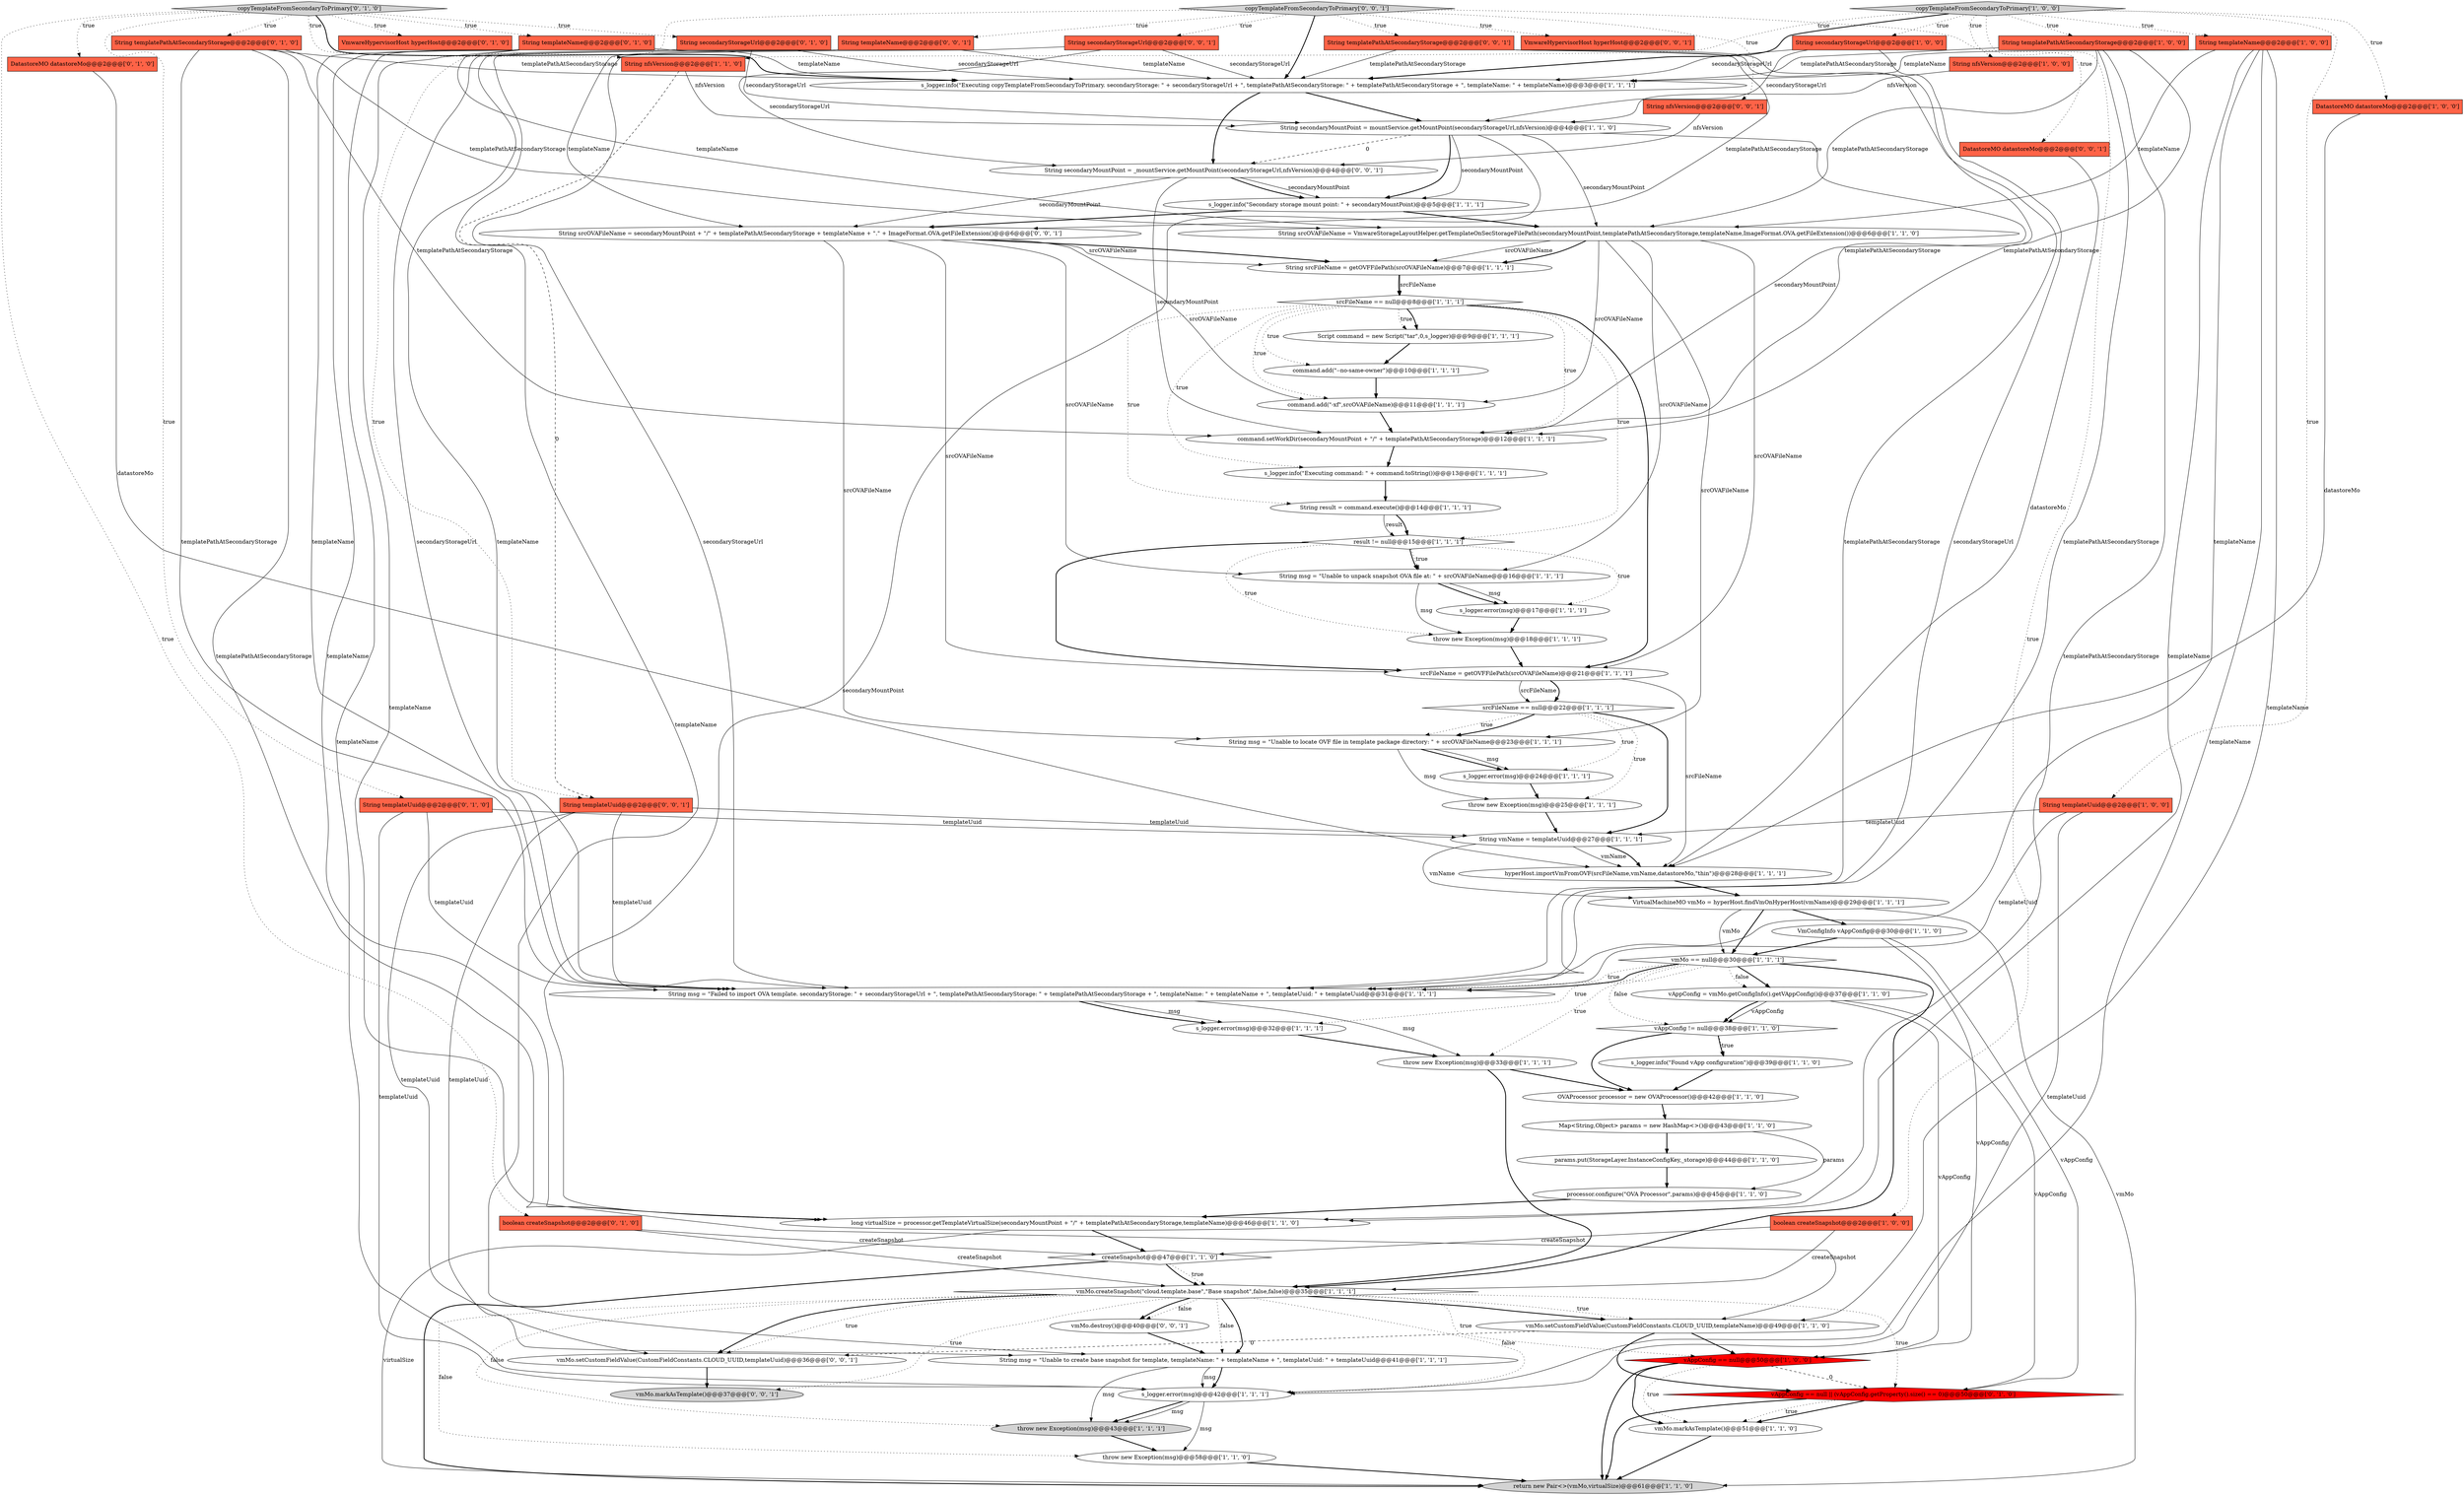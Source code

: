 digraph {
25 [style = filled, label = "String srcOVAFileName = VmwareStorageLayoutHelper.getTemplateOnSecStorageFilePath(secondaryMountPoint,templatePathAtSecondaryStorage,templateName,ImageFormat.OVA.getFileExtension())@@@6@@@['1', '1', '0']", fillcolor = white, shape = ellipse image = "AAA0AAABBB1BBB"];
64 [style = filled, label = "vAppConfig == null || (vAppConfig.getProperty().size() == 0)@@@50@@@['0', '1', '0']", fillcolor = red, shape = diamond image = "AAA1AAABBB2BBB"];
17 [style = filled, label = "String msg = \"Unable to locate OVF file in template package directory: \" + srcOVAFileName@@@23@@@['1', '1', '1']", fillcolor = white, shape = ellipse image = "AAA0AAABBB1BBB"];
14 [style = filled, label = "processor.configure(\"OVA Processor\",params)@@@45@@@['1', '1', '0']", fillcolor = white, shape = ellipse image = "AAA0AAABBB1BBB"];
26 [style = filled, label = "long virtualSize = processor.getTemplateVirtualSize(secondaryMountPoint + \"/\" + templatePathAtSecondaryStorage,templateName)@@@46@@@['1', '1', '0']", fillcolor = white, shape = ellipse image = "AAA0AAABBB1BBB"];
32 [style = filled, label = "String nfsVersion@@@2@@@['1', '0', '0']", fillcolor = tomato, shape = box image = "AAA0AAABBB1BBB"];
11 [style = filled, label = "DatastoreMO datastoreMo@@@2@@@['1', '0', '0']", fillcolor = tomato, shape = box image = "AAA0AAABBB1BBB"];
8 [style = filled, label = "OVAProcessor processor = new OVAProcessor()@@@42@@@['1', '1', '0']", fillcolor = white, shape = ellipse image = "AAA0AAABBB1BBB"];
29 [style = filled, label = "srcFileName = getOVFFilePath(srcOVAFileName)@@@21@@@['1', '1', '1']", fillcolor = white, shape = ellipse image = "AAA0AAABBB1BBB"];
38 [style = filled, label = "String result = command.execute()@@@14@@@['1', '1', '1']", fillcolor = white, shape = ellipse image = "AAA0AAABBB1BBB"];
65 [style = filled, label = "copyTemplateFromSecondaryToPrimary['0', '0', '1']", fillcolor = lightgray, shape = diamond image = "AAA0AAABBB3BBB"];
24 [style = filled, label = "boolean createSnapshot@@@2@@@['1', '0', '0']", fillcolor = tomato, shape = box image = "AAA0AAABBB1BBB"];
61 [style = filled, label = "VmwareHypervisorHost hyperHost@@@2@@@['0', '1', '0']", fillcolor = tomato, shape = box image = "AAA0AAABBB2BBB"];
20 [style = filled, label = "srcFileName == null@@@22@@@['1', '1', '1']", fillcolor = white, shape = diamond image = "AAA0AAABBB1BBB"];
23 [style = filled, label = "String msg = \"Failed to import OVA template. secondaryStorage: \" + secondaryStorageUrl + \", templatePathAtSecondaryStorage: \" + templatePathAtSecondaryStorage + \", templateName: \" + templateName + \", templateUuid: \" + templateUuid@@@31@@@['1', '1', '1']", fillcolor = white, shape = ellipse image = "AAA0AAABBB1BBB"];
50 [style = filled, label = "String srcFileName = getOVFFilePath(srcOVAFileName)@@@7@@@['1', '1', '1']", fillcolor = white, shape = ellipse image = "AAA0AAABBB1BBB"];
57 [style = filled, label = "String templateUuid@@@2@@@['0', '1', '0']", fillcolor = tomato, shape = box image = "AAA0AAABBB2BBB"];
48 [style = filled, label = "vAppConfig = vmMo.getConfigInfo().getVAppConfig()@@@37@@@['1', '1', '0']", fillcolor = white, shape = ellipse image = "AAA0AAABBB1BBB"];
56 [style = filled, label = "DatastoreMO datastoreMo@@@2@@@['0', '1', '0']", fillcolor = tomato, shape = box image = "AAA0AAABBB2BBB"];
35 [style = filled, label = "return new Pair<>(vmMo,virtualSize)@@@61@@@['1', '1', '0']", fillcolor = lightgray, shape = ellipse image = "AAA0AAABBB1BBB"];
1 [style = filled, label = "Map<String,Object> params = new HashMap<>()@@@43@@@['1', '1', '0']", fillcolor = white, shape = ellipse image = "AAA0AAABBB1BBB"];
62 [style = filled, label = "String templateName@@@2@@@['0', '1', '0']", fillcolor = tomato, shape = box image = "AAA0AAABBB2BBB"];
74 [style = filled, label = "String templateName@@@2@@@['0', '0', '1']", fillcolor = tomato, shape = box image = "AAA0AAABBB3BBB"];
36 [style = filled, label = "Script command = new Script(\"tar\",0,s_logger)@@@9@@@['1', '1', '1']", fillcolor = white, shape = ellipse image = "AAA0AAABBB1BBB"];
37 [style = filled, label = "String templatePathAtSecondaryStorage@@@2@@@['1', '0', '0']", fillcolor = tomato, shape = box image = "AAA0AAABBB1BBB"];
60 [style = filled, label = "String secondaryStorageUrl@@@2@@@['0', '1', '0']", fillcolor = tomato, shape = box image = "AAA0AAABBB2BBB"];
16 [style = filled, label = "s_logger.error(msg)@@@24@@@['1', '1', '1']", fillcolor = white, shape = ellipse image = "AAA0AAABBB1BBB"];
72 [style = filled, label = "String nfsVersion@@@2@@@['0', '0', '1']", fillcolor = tomato, shape = box image = "AAA0AAABBB3BBB"];
15 [style = filled, label = "String templateUuid@@@2@@@['1', '0', '0']", fillcolor = tomato, shape = box image = "AAA0AAABBB1BBB"];
46 [style = filled, label = "throw new Exception(msg)@@@58@@@['1', '1', '0']", fillcolor = white, shape = ellipse image = "AAA0AAABBB1BBB"];
68 [style = filled, label = "DatastoreMO datastoreMo@@@2@@@['0', '0', '1']", fillcolor = tomato, shape = box image = "AAA0AAABBB3BBB"];
39 [style = filled, label = "String nfsVersion@@@2@@@['1', '1', '0']", fillcolor = tomato, shape = box image = "AAA0AAABBB1BBB"];
45 [style = filled, label = "String vmName = templateUuid@@@27@@@['1', '1', '1']", fillcolor = white, shape = ellipse image = "AAA0AAABBB1BBB"];
34 [style = filled, label = "VirtualMachineMO vmMo = hyperHost.findVmOnHyperHost(vmName)@@@29@@@['1', '1', '1']", fillcolor = white, shape = ellipse image = "AAA0AAABBB1BBB"];
59 [style = filled, label = "String templatePathAtSecondaryStorage@@@2@@@['0', '1', '0']", fillcolor = tomato, shape = box image = "AAA0AAABBB2BBB"];
77 [style = filled, label = "String secondaryMountPoint = _mountService.getMountPoint(secondaryStorageUrl,nfsVersion)@@@4@@@['0', '0', '1']", fillcolor = white, shape = ellipse image = "AAA0AAABBB3BBB"];
6 [style = filled, label = "s_logger.error(msg)@@@32@@@['1', '1', '1']", fillcolor = white, shape = ellipse image = "AAA0AAABBB1BBB"];
70 [style = filled, label = "vmMo.markAsTemplate()@@@37@@@['0', '0', '1']", fillcolor = lightgray, shape = ellipse image = "AAA0AAABBB3BBB"];
67 [style = filled, label = "String secondaryStorageUrl@@@2@@@['0', '0', '1']", fillcolor = tomato, shape = box image = "AAA0AAABBB3BBB"];
21 [style = filled, label = "String secondaryStorageUrl@@@2@@@['1', '0', '0']", fillcolor = tomato, shape = box image = "AAA0AAABBB1BBB"];
52 [style = filled, label = "hyperHost.importVmFromOVF(srcFileName,vmName,datastoreMo,\"thin\")@@@28@@@['1', '1', '1']", fillcolor = white, shape = ellipse image = "AAA0AAABBB1BBB"];
63 [style = filled, label = "boolean createSnapshot@@@2@@@['0', '1', '0']", fillcolor = tomato, shape = box image = "AAA0AAABBB2BBB"];
3 [style = filled, label = "s_logger.error(msg)@@@42@@@['1', '1', '1']", fillcolor = white, shape = ellipse image = "AAA0AAABBB1BBB"];
5 [style = filled, label = "command.add(\"--no-same-owner\")@@@10@@@['1', '1', '1']", fillcolor = white, shape = ellipse image = "AAA0AAABBB1BBB"];
71 [style = filled, label = "VmwareHypervisorHost hyperHost@@@2@@@['0', '0', '1']", fillcolor = tomato, shape = box image = "AAA0AAABBB3BBB"];
47 [style = filled, label = "s_logger.info(\"Executing copyTemplateFromSecondaryToPrimary. secondaryStorage: \" + secondaryStorageUrl + \", templatePathAtSecondaryStorage: \" + templatePathAtSecondaryStorage + \", templateName: \" + templateName)@@@3@@@['1', '1', '1']", fillcolor = white, shape = ellipse image = "AAA0AAABBB1BBB"];
69 [style = filled, label = "vmMo.destroy()@@@40@@@['0', '0', '1']", fillcolor = white, shape = ellipse image = "AAA0AAABBB3BBB"];
2 [style = filled, label = "String msg = \"Unable to create base snapshot for template, templateName: \" + templateName + \", templateUuid: \" + templateUuid@@@41@@@['1', '1', '1']", fillcolor = white, shape = ellipse image = "AAA0AAABBB1BBB"];
9 [style = filled, label = "vmMo.markAsTemplate()@@@51@@@['1', '1', '0']", fillcolor = white, shape = ellipse image = "AAA0AAABBB1BBB"];
0 [style = filled, label = "String templateName@@@2@@@['1', '0', '0']", fillcolor = tomato, shape = box image = "AAA0AAABBB1BBB"];
10 [style = filled, label = "s_logger.info(\"Secondary storage mount point: \" + secondaryMountPoint)@@@5@@@['1', '1', '1']", fillcolor = white, shape = ellipse image = "AAA0AAABBB1BBB"];
28 [style = filled, label = "vmMo.setCustomFieldValue(CustomFieldConstants.CLOUD_UUID,templateName)@@@49@@@['1', '1', '0']", fillcolor = white, shape = ellipse image = "AAA0AAABBB1BBB"];
33 [style = filled, label = "String secondaryMountPoint = mountService.getMountPoint(secondaryStorageUrl,nfsVersion)@@@4@@@['1', '1', '0']", fillcolor = white, shape = ellipse image = "AAA0AAABBB1BBB"];
43 [style = filled, label = "vmMo.createSnapshot(\"cloud.template.base\",\"Base snapshot\",false,false)@@@35@@@['1', '1', '1']", fillcolor = white, shape = diamond image = "AAA0AAABBB1BBB"];
49 [style = filled, label = "copyTemplateFromSecondaryToPrimary['1', '0', '0']", fillcolor = lightgray, shape = diamond image = "AAA0AAABBB1BBB"];
53 [style = filled, label = "srcFileName == null@@@8@@@['1', '1', '1']", fillcolor = white, shape = diamond image = "AAA0AAABBB1BBB"];
58 [style = filled, label = "copyTemplateFromSecondaryToPrimary['0', '1', '0']", fillcolor = lightgray, shape = diamond image = "AAA0AAABBB2BBB"];
66 [style = filled, label = "vmMo.setCustomFieldValue(CustomFieldConstants.CLOUD_UUID,templateUuid)@@@36@@@['0', '0', '1']", fillcolor = white, shape = ellipse image = "AAA0AAABBB3BBB"];
75 [style = filled, label = "String srcOVAFileName = secondaryMountPoint + \"/\" + templatePathAtSecondaryStorage + templateName + \".\" + ImageFormat.OVA.getFileExtension()@@@6@@@['0', '0', '1']", fillcolor = white, shape = ellipse image = "AAA0AAABBB3BBB"];
12 [style = filled, label = "createSnapshot@@@47@@@['1', '1', '0']", fillcolor = white, shape = diamond image = "AAA0AAABBB1BBB"];
42 [style = filled, label = "throw new Exception(msg)@@@43@@@['1', '1', '1']", fillcolor = lightgray, shape = ellipse image = "AAA0AAABBB1BBB"];
55 [style = filled, label = "VmConfigInfo vAppConfig@@@30@@@['1', '1', '0']", fillcolor = white, shape = ellipse image = "AAA0AAABBB1BBB"];
22 [style = filled, label = "s_logger.error(msg)@@@17@@@['1', '1', '1']", fillcolor = white, shape = ellipse image = "AAA0AAABBB1BBB"];
30 [style = filled, label = "String msg = \"Unable to unpack snapshot OVA file at: \" + srcOVAFileName@@@16@@@['1', '1', '1']", fillcolor = white, shape = ellipse image = "AAA0AAABBB1BBB"];
18 [style = filled, label = "s_logger.info(\"Found vApp configuration\")@@@39@@@['1', '1', '0']", fillcolor = white, shape = ellipse image = "AAA0AAABBB1BBB"];
27 [style = filled, label = "params.put(StorageLayer.InstanceConfigKey,_storage)@@@44@@@['1', '1', '0']", fillcolor = white, shape = ellipse image = "AAA0AAABBB1BBB"];
73 [style = filled, label = "String templatePathAtSecondaryStorage@@@2@@@['0', '0', '1']", fillcolor = tomato, shape = box image = "AAA0AAABBB3BBB"];
44 [style = filled, label = "s_logger.info(\"Executing command: \" + command.toString())@@@13@@@['1', '1', '1']", fillcolor = white, shape = ellipse image = "AAA0AAABBB1BBB"];
54 [style = filled, label = "command.add(\"-xf\",srcOVAFileName)@@@11@@@['1', '1', '1']", fillcolor = white, shape = ellipse image = "AAA0AAABBB1BBB"];
4 [style = filled, label = "vAppConfig == null@@@50@@@['1', '0', '0']", fillcolor = red, shape = diamond image = "AAA1AAABBB1BBB"];
31 [style = filled, label = "vAppConfig != null@@@38@@@['1', '1', '0']", fillcolor = white, shape = diamond image = "AAA0AAABBB1BBB"];
41 [style = filled, label = "throw new Exception(msg)@@@25@@@['1', '1', '1']", fillcolor = white, shape = ellipse image = "AAA0AAABBB1BBB"];
51 [style = filled, label = "throw new Exception(msg)@@@33@@@['1', '1', '1']", fillcolor = white, shape = ellipse image = "AAA0AAABBB1BBB"];
13 [style = filled, label = "vmMo == null@@@30@@@['1', '1', '1']", fillcolor = white, shape = diamond image = "AAA0AAABBB1BBB"];
19 [style = filled, label = "result != null@@@15@@@['1', '1', '1']", fillcolor = white, shape = diamond image = "AAA0AAABBB1BBB"];
76 [style = filled, label = "String templateUuid@@@2@@@['0', '0', '1']", fillcolor = tomato, shape = box image = "AAA0AAABBB3BBB"];
40 [style = filled, label = "command.setWorkDir(secondaryMountPoint + \"/\" + templatePathAtSecondaryStorage)@@@12@@@['1', '1', '1']", fillcolor = white, shape = ellipse image = "AAA0AAABBB1BBB"];
7 [style = filled, label = "throw new Exception(msg)@@@18@@@['1', '1', '1']", fillcolor = white, shape = ellipse image = "AAA0AAABBB1BBB"];
33->26 [style = solid, label="secondaryMountPoint"];
34->13 [style = solid, label="vmMo"];
59->23 [style = solid, label="templatePathAtSecondaryStorage"];
76->66 [style = solid, label="templateUuid"];
65->47 [style = bold, label=""];
57->23 [style = solid, label="templateUuid"];
43->64 [style = dotted, label="true"];
13->51 [style = dotted, label="true"];
62->47 [style = solid, label="templateName"];
28->66 [style = dashed, label="0"];
75->17 [style = solid, label="srcOVAFileName"];
1->27 [style = bold, label=""];
49->39 [style = dotted, label="true"];
73->75 [style = solid, label="templatePathAtSecondaryStorage"];
20->41 [style = dotted, label="true"];
74->47 [style = solid, label="templateName"];
55->13 [style = bold, label=""];
43->66 [style = dotted, label="true"];
58->62 [style = dotted, label="true"];
65->76 [style = dotted, label="true"];
75->50 [style = solid, label="srcOVAFileName"];
58->63 [style = dotted, label="true"];
0->28 [style = solid, label="templateName"];
77->40 [style = solid, label="secondaryMountPoint"];
47->33 [style = bold, label=""];
65->71 [style = dotted, label="true"];
9->35 [style = bold, label=""];
20->16 [style = dotted, label="true"];
53->36 [style = dotted, label="true"];
21->23 [style = solid, label="secondaryStorageUrl"];
16->41 [style = bold, label=""];
8->1 [style = bold, label=""];
33->77 [style = dashed, label="0"];
53->36 [style = bold, label=""];
26->12 [style = bold, label=""];
43->46 [style = dotted, label="false"];
24->43 [style = solid, label="createSnapshot"];
10->75 [style = bold, label=""];
73->47 [style = solid, label="templatePathAtSecondaryStorage"];
65->74 [style = dotted, label="true"];
48->4 [style = solid, label="vAppConfig"];
55->4 [style = solid, label="vAppConfig"];
45->34 [style = solid, label="vmName"];
43->69 [style = dotted, label="false"];
53->19 [style = dotted, label="true"];
41->45 [style = bold, label=""];
24->12 [style = solid, label="createSnapshot"];
13->31 [style = dotted, label="false"];
48->31 [style = solid, label="vAppConfig"];
20->45 [style = bold, label=""];
17->16 [style = bold, label=""];
17->41 [style = solid, label="msg"];
0->23 [style = solid, label="templateName"];
53->29 [style = bold, label=""];
15->3 [style = solid, label="templateUuid"];
76->23 [style = solid, label="templateUuid"];
7->29 [style = bold, label=""];
64->9 [style = bold, label=""];
13->6 [style = dotted, label="true"];
37->40 [style = solid, label="templatePathAtSecondaryStorage"];
34->35 [style = solid, label="vmMo"];
42->46 [style = bold, label=""];
67->47 [style = solid, label="secondaryStorageUrl"];
77->75 [style = solid, label="secondaryMountPoint"];
63->12 [style = solid, label="createSnapshot"];
49->15 [style = dotted, label="true"];
37->23 [style = solid, label="templatePathAtSecondaryStorage"];
17->16 [style = solid, label="msg"];
45->52 [style = solid, label="vmName"];
62->28 [style = solid, label="templateName"];
25->17 [style = solid, label="srcOVAFileName"];
74->23 [style = solid, label="templateName"];
39->33 [style = solid, label="nfsVersion"];
63->43 [style = solid, label="createSnapshot"];
23->6 [style = solid, label="msg"];
12->35 [style = bold, label=""];
58->60 [style = dotted, label="true"];
43->4 [style = dotted, label="true"];
22->7 [style = bold, label=""];
44->38 [style = bold, label=""];
13->23 [style = dotted, label="true"];
64->35 [style = bold, label=""];
59->26 [style = solid, label="templatePathAtSecondaryStorage"];
65->72 [style = dotted, label="true"];
29->20 [style = bold, label=""];
43->66 [style = bold, label=""];
0->47 [style = solid, label="templateName"];
77->10 [style = solid, label="secondaryMountPoint"];
10->25 [style = bold, label=""];
57->3 [style = solid, label="templateUuid"];
29->52 [style = solid, label="srcFileName"];
53->38 [style = dotted, label="true"];
13->43 [style = bold, label=""];
29->20 [style = solid, label="srcFileName"];
43->3 [style = dotted, label="false"];
67->23 [style = solid, label="secondaryStorageUrl"];
30->7 [style = solid, label="msg"];
38->19 [style = solid, label="result"];
68->52 [style = solid, label="datastoreMo"];
19->22 [style = dotted, label="true"];
43->28 [style = dotted, label="true"];
49->21 [style = dotted, label="true"];
65->67 [style = dotted, label="true"];
43->69 [style = bold, label=""];
43->42 [style = dotted, label="false"];
39->76 [style = dashed, label="0"];
48->64 [style = solid, label="vAppConfig"];
45->52 [style = bold, label=""];
26->35 [style = solid, label="virtualSize"];
60->47 [style = solid, label="secondaryStorageUrl"];
4->9 [style = bold, label=""];
54->40 [style = bold, label=""];
66->70 [style = bold, label=""];
43->2 [style = dotted, label="false"];
58->59 [style = dotted, label="true"];
27->14 [style = bold, label=""];
58->56 [style = dotted, label="true"];
20->17 [style = dotted, label="true"];
19->29 [style = bold, label=""];
37->47 [style = solid, label="templatePathAtSecondaryStorage"];
30->22 [style = solid, label="msg"];
2->3 [style = bold, label=""];
77->10 [style = bold, label=""];
6->51 [style = bold, label=""];
43->70 [style = dotted, label="true"];
12->43 [style = dotted, label="true"];
15->23 [style = solid, label="templateUuid"];
75->30 [style = solid, label="srcOVAFileName"];
13->48 [style = bold, label=""];
34->55 [style = bold, label=""];
43->2 [style = bold, label=""];
53->5 [style = dotted, label="true"];
58->39 [style = dotted, label="true"];
19->7 [style = dotted, label="true"];
69->2 [style = bold, label=""];
21->47 [style = solid, label="secondaryStorageUrl"];
19->30 [style = dotted, label="true"];
60->23 [style = solid, label="secondaryStorageUrl"];
31->18 [style = dotted, label="true"];
74->2 [style = solid, label="templateName"];
0->3 [style = solid, label="templateName"];
3->42 [style = bold, label=""];
47->77 [style = bold, label=""];
38->19 [style = bold, label=""];
33->25 [style = solid, label="secondaryMountPoint"];
48->31 [style = bold, label=""];
65->68 [style = dotted, label="true"];
56->52 [style = solid, label="datastoreMo"];
76->2 [style = solid, label="templateUuid"];
28->64 [style = bold, label=""];
59->25 [style = solid, label="templatePathAtSecondaryStorage"];
49->11 [style = dotted, label="true"];
50->53 [style = solid, label="srcFileName"];
33->40 [style = solid, label="secondaryMountPoint"];
2->3 [style = solid, label="msg"];
2->42 [style = solid, label="msg"];
53->40 [style = dotted, label="true"];
23->6 [style = bold, label=""];
53->44 [style = dotted, label="true"];
37->25 [style = solid, label="templatePathAtSecondaryStorage"];
46->35 [style = bold, label=""];
51->43 [style = bold, label=""];
36->5 [style = bold, label=""];
75->54 [style = solid, label="srcOVAFileName"];
18->8 [style = bold, label=""];
59->40 [style = solid, label="templatePathAtSecondaryStorage"];
62->25 [style = solid, label="templateName"];
12->43 [style = bold, label=""];
51->8 [style = bold, label=""];
67->77 [style = solid, label="secondaryStorageUrl"];
58->61 [style = dotted, label="true"];
73->23 [style = solid, label="templatePathAtSecondaryStorage"];
31->8 [style = bold, label=""];
49->37 [style = dotted, label="true"];
40->44 [style = bold, label=""];
13->48 [style = dotted, label="false"];
5->54 [style = bold, label=""];
4->35 [style = bold, label=""];
25->30 [style = solid, label="srcOVAFileName"];
33->10 [style = solid, label="secondaryMountPoint"];
3->46 [style = solid, label="msg"];
62->3 [style = solid, label="templateName"];
30->22 [style = bold, label=""];
20->17 [style = bold, label=""];
58->57 [style = dotted, label="true"];
3->42 [style = solid, label="msg"];
34->13 [style = bold, label=""];
75->50 [style = bold, label=""];
57->45 [style = solid, label="templateUuid"];
60->33 [style = solid, label="secondaryStorageUrl"];
32->33 [style = solid, label="nfsVersion"];
21->33 [style = solid, label="secondaryStorageUrl"];
1->14 [style = solid, label="params"];
74->75 [style = solid, label="templateName"];
33->10 [style = bold, label=""];
31->18 [style = bold, label=""];
52->34 [style = bold, label=""];
59->47 [style = solid, label="templatePathAtSecondaryStorage"];
15->45 [style = solid, label="templateUuid"];
25->50 [style = solid, label="srcOVAFileName"];
0->25 [style = solid, label="templateName"];
37->26 [style = solid, label="templatePathAtSecondaryStorage"];
43->28 [style = bold, label=""];
23->51 [style = solid, label="msg"];
49->47 [style = bold, label=""];
4->64 [style = dashed, label="0"];
14->26 [style = bold, label=""];
58->47 [style = bold, label=""];
0->26 [style = solid, label="templateName"];
25->54 [style = solid, label="srcOVAFileName"];
64->9 [style = dotted, label="true"];
49->24 [style = dotted, label="true"];
72->77 [style = solid, label="nfsVersion"];
65->73 [style = dotted, label="true"];
55->64 [style = solid, label="vAppConfig"];
25->29 [style = solid, label="srcOVAFileName"];
13->23 [style = bold, label=""];
73->40 [style = solid, label="templatePathAtSecondaryStorage"];
76->45 [style = solid, label="templateUuid"];
62->26 [style = solid, label="templateName"];
53->54 [style = dotted, label="true"];
62->23 [style = solid, label="templateName"];
4->9 [style = dotted, label="true"];
75->29 [style = solid, label="srcOVAFileName"];
11->52 [style = solid, label="datastoreMo"];
25->50 [style = bold, label=""];
49->0 [style = dotted, label="true"];
49->32 [style = dotted, label="true"];
50->53 [style = bold, label=""];
28->4 [style = bold, label=""];
19->30 [style = bold, label=""];
}
